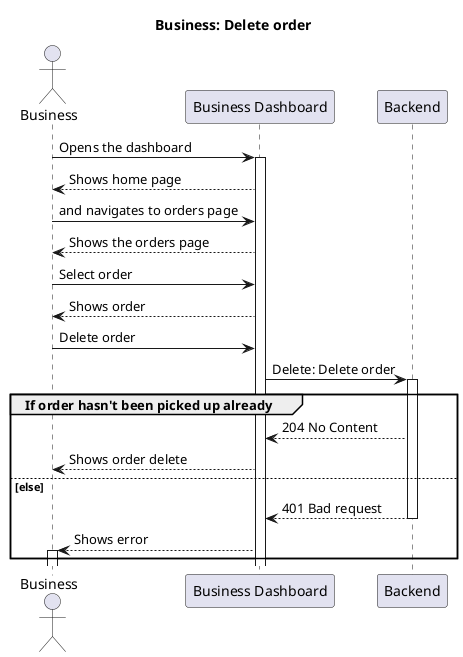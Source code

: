 @startuml

title "Business: Delete order"

actor Business as B

participant "Business Dashboard" as Dash
participant Backend

B -> Dash ++: Opens the dashboard
B <-- Dash: Shows home page
B -> Dash: and navigates to orders page
B <-- Dash: Shows the orders page
B -> Dash: Select order
B <-- Dash: Shows order
B -> Dash: Delete order
Dash -> Backend ++: Delete: Delete order
group If order hasn't been picked up already
  Dash <-- Backend: 204 No Content
  B <-- Dash: Shows order delete
else else
  Dash <-- Backend --: 401 Bad request
  B <-- Dash ++: Shows error
end

@enduml
